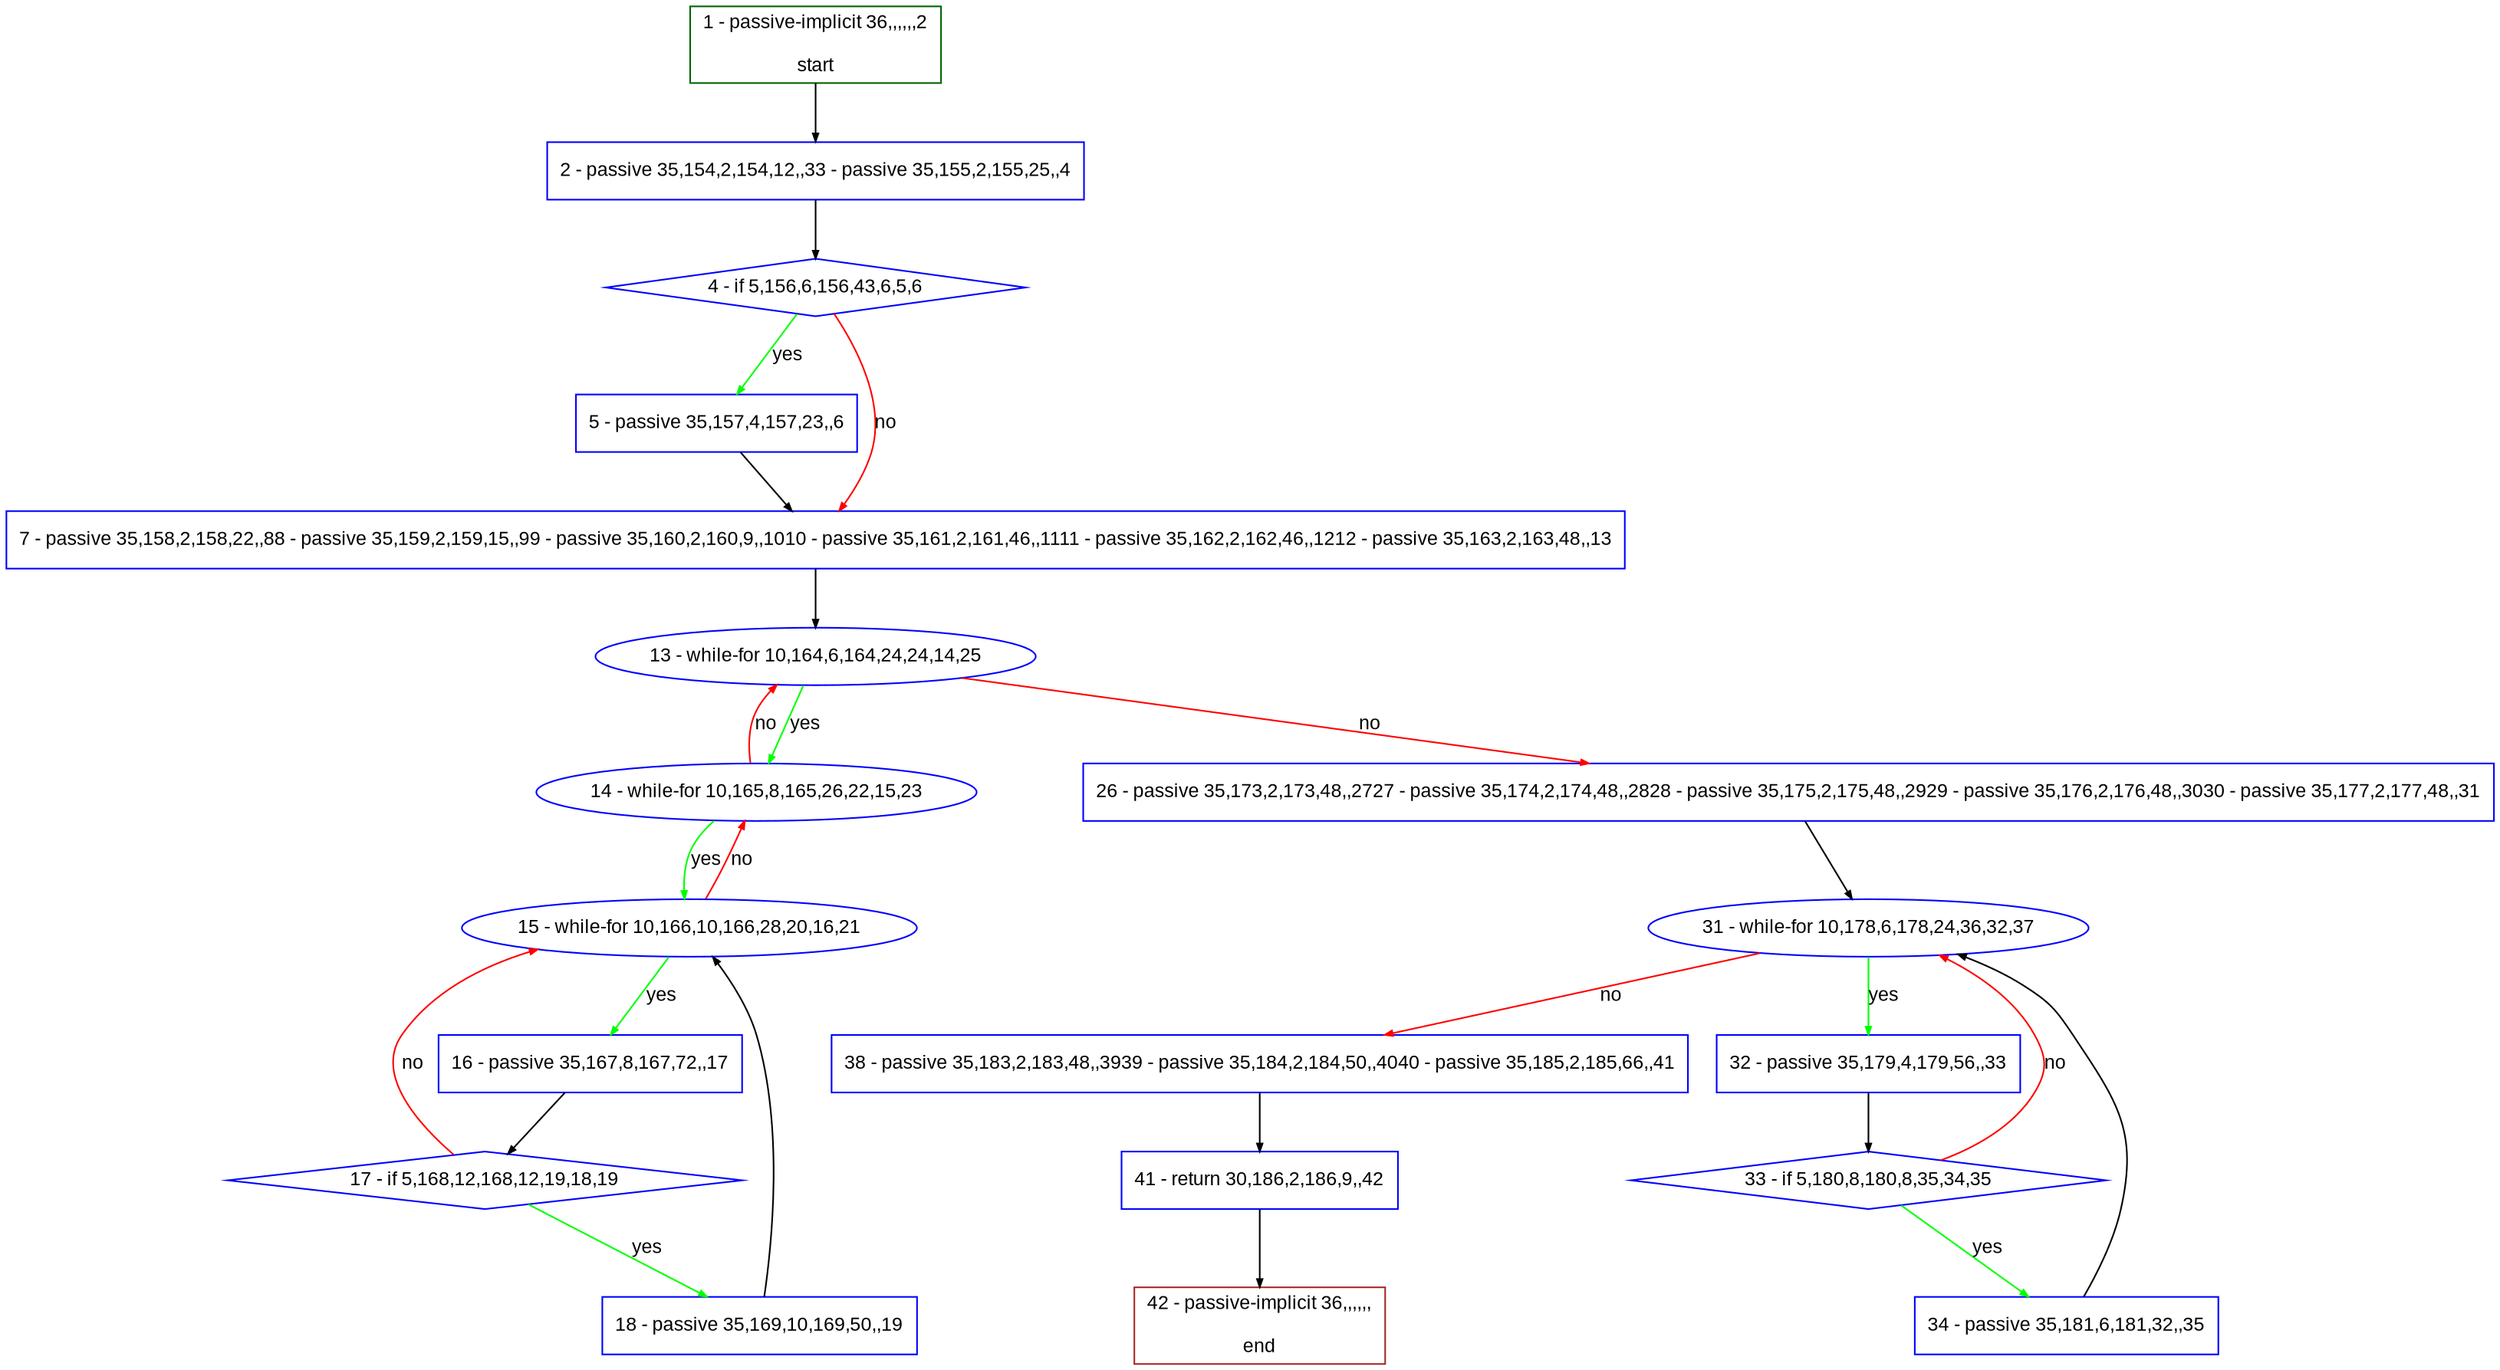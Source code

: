 digraph "" {
  graph [pack="true", label="", fontsize="12", packmode="clust", fontname="Arial", fillcolor="#FFFFCC", bgcolor="white", style="rounded,filled", compound="true"];
  node [node_initialized="no", label="", color="grey", fontsize="12", fillcolor="white", fontname="Arial", style="filled", shape="rectangle", compound="true", fixedsize="false"];
  edge [fontcolor="black", arrowhead="normal", arrowtail="none", arrowsize="0.5", ltail="", label="", color="black", fontsize="12", lhead="", fontname="Arial", dir="forward", compound="true"];
  __N1 [label="2 - passive 35,154,2,154,12,,33 - passive 35,155,2,155,25,,4", color="#0000ff", fillcolor="#ffffff", style="filled", shape="box"];
  __N2 [label="1 - passive-implicit 36,,,,,,2\n\nstart", color="#006400", fillcolor="#ffffff", style="filled", shape="box"];
  __N3 [label="4 - if 5,156,6,156,43,6,5,6", color="#0000ff", fillcolor="#ffffff", style="filled", shape="diamond"];
  __N4 [label="5 - passive 35,157,4,157,23,,6", color="#0000ff", fillcolor="#ffffff", style="filled", shape="box"];
  __N5 [label="7 - passive 35,158,2,158,22,,88 - passive 35,159,2,159,15,,99 - passive 35,160,2,160,9,,1010 - passive 35,161,2,161,46,,1111 - passive 35,162,2,162,46,,1212 - passive 35,163,2,163,48,,13", color="#0000ff", fillcolor="#ffffff", style="filled", shape="box"];
  __N6 [label="13 - while-for 10,164,6,164,24,24,14,25", color="#0000ff", fillcolor="#ffffff", style="filled", shape="oval"];
  __N7 [label="14 - while-for 10,165,8,165,26,22,15,23", color="#0000ff", fillcolor="#ffffff", style="filled", shape="oval"];
  __N8 [label="26 - passive 35,173,2,173,48,,2727 - passive 35,174,2,174,48,,2828 - passive 35,175,2,175,48,,2929 - passive 35,176,2,176,48,,3030 - passive 35,177,2,177,48,,31", color="#0000ff", fillcolor="#ffffff", style="filled", shape="box"];
  __N9 [label="15 - while-for 10,166,10,166,28,20,16,21", color="#0000ff", fillcolor="#ffffff", style="filled", shape="oval"];
  __N10 [label="16 - passive 35,167,8,167,72,,17", color="#0000ff", fillcolor="#ffffff", style="filled", shape="box"];
  __N11 [label="17 - if 5,168,12,168,12,19,18,19", color="#0000ff", fillcolor="#ffffff", style="filled", shape="diamond"];
  __N12 [label="18 - passive 35,169,10,169,50,,19", color="#0000ff", fillcolor="#ffffff", style="filled", shape="box"];
  __N13 [label="31 - while-for 10,178,6,178,24,36,32,37", color="#0000ff", fillcolor="#ffffff", style="filled", shape="oval"];
  __N14 [label="32 - passive 35,179,4,179,56,,33", color="#0000ff", fillcolor="#ffffff", style="filled", shape="box"];
  __N15 [label="38 - passive 35,183,2,183,48,,3939 - passive 35,184,2,184,50,,4040 - passive 35,185,2,185,66,,41", color="#0000ff", fillcolor="#ffffff", style="filled", shape="box"];
  __N16 [label="33 - if 5,180,8,180,8,35,34,35", color="#0000ff", fillcolor="#ffffff", style="filled", shape="diamond"];
  __N17 [label="34 - passive 35,181,6,181,32,,35", color="#0000ff", fillcolor="#ffffff", style="filled", shape="box"];
  __N18 [label="41 - return 30,186,2,186,9,,42", color="#0000ff", fillcolor="#ffffff", style="filled", shape="box"];
  __N19 [label="42 - passive-implicit 36,,,,,,\n\nend", color="#a52a2a", fillcolor="#ffffff", style="filled", shape="box"];
  __N2 -> __N1 [arrowhead="normal", arrowtail="none", color="#000000", label="", dir="forward"];
  __N1 -> __N3 [arrowhead="normal", arrowtail="none", color="#000000", label="", dir="forward"];
  __N3 -> __N4 [arrowhead="normal", arrowtail="none", color="#00ff00", label="yes", dir="forward"];
  __N3 -> __N5 [arrowhead="normal", arrowtail="none", color="#ff0000", label="no", dir="forward"];
  __N4 -> __N5 [arrowhead="normal", arrowtail="none", color="#000000", label="", dir="forward"];
  __N5 -> __N6 [arrowhead="normal", arrowtail="none", color="#000000", label="", dir="forward"];
  __N6 -> __N7 [arrowhead="normal", arrowtail="none", color="#00ff00", label="yes", dir="forward"];
  __N7 -> __N6 [arrowhead="normal", arrowtail="none", color="#ff0000", label="no", dir="forward"];
  __N6 -> __N8 [arrowhead="normal", arrowtail="none", color="#ff0000", label="no", dir="forward"];
  __N7 -> __N9 [arrowhead="normal", arrowtail="none", color="#00ff00", label="yes", dir="forward"];
  __N9 -> __N7 [arrowhead="normal", arrowtail="none", color="#ff0000", label="no", dir="forward"];
  __N9 -> __N10 [arrowhead="normal", arrowtail="none", color="#00ff00", label="yes", dir="forward"];
  __N10 -> __N11 [arrowhead="normal", arrowtail="none", color="#000000", label="", dir="forward"];
  __N11 -> __N9 [arrowhead="normal", arrowtail="none", color="#ff0000", label="no", dir="forward"];
  __N11 -> __N12 [arrowhead="normal", arrowtail="none", color="#00ff00", label="yes", dir="forward"];
  __N12 -> __N9 [arrowhead="normal", arrowtail="none", color="#000000", label="", dir="forward"];
  __N8 -> __N13 [arrowhead="normal", arrowtail="none", color="#000000", label="", dir="forward"];
  __N13 -> __N14 [arrowhead="normal", arrowtail="none", color="#00ff00", label="yes", dir="forward"];
  __N13 -> __N15 [arrowhead="normal", arrowtail="none", color="#ff0000", label="no", dir="forward"];
  __N14 -> __N16 [arrowhead="normal", arrowtail="none", color="#000000", label="", dir="forward"];
  __N16 -> __N13 [arrowhead="normal", arrowtail="none", color="#ff0000", label="no", dir="forward"];
  __N16 -> __N17 [arrowhead="normal", arrowtail="none", color="#00ff00", label="yes", dir="forward"];
  __N17 -> __N13 [arrowhead="normal", arrowtail="none", color="#000000", label="", dir="forward"];
  __N15 -> __N18 [arrowhead="normal", arrowtail="none", color="#000000", label="", dir="forward"];
  __N18 -> __N19 [arrowhead="normal", arrowtail="none", color="#000000", label="", dir="forward"];
}
